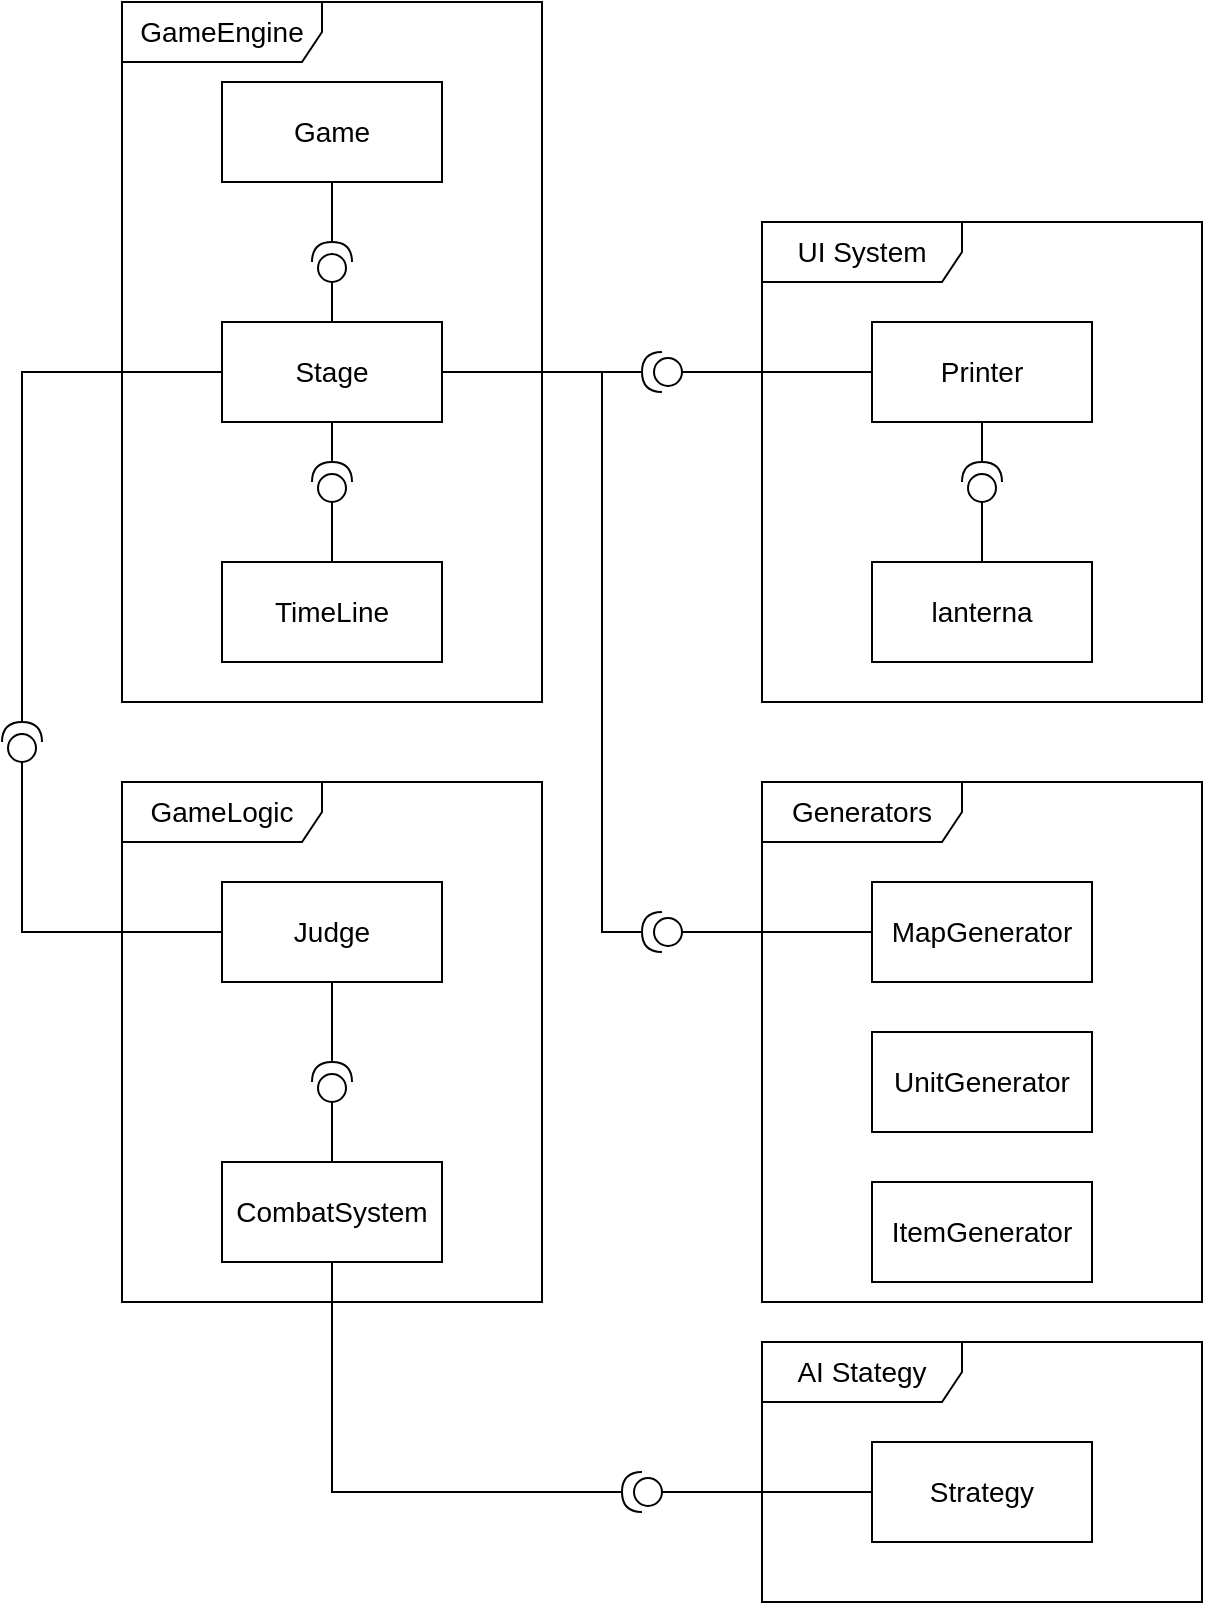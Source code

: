 <mxfile version="21.0.6" type="device" pages="2"><diagram name="Page-1" id="oh_E4h4Tl1ILO5PPJacI"><mxGraphModel dx="1350" dy="810" grid="1" gridSize="10" guides="1" tooltips="1" connect="1" arrows="1" fold="1" page="1" pageScale="1" pageWidth="850" pageHeight="1100" math="0" shadow="0"><root><mxCell id="0"/><mxCell id="1" parent="0"/><mxCell id="IXHeTLjGEAjA71b4IykT-1" value="&lt;font style=&quot;font-size: 14px;&quot;&gt;GameEngine&lt;/font&gt;" style="shape=umlFrame;whiteSpace=wrap;html=1;pointerEvents=0;width=100;height=30;fontSize=14;" vertex="1" parent="1"><mxGeometry x="90" y="110" width="210" height="350" as="geometry"/></mxCell><mxCell id="IXHeTLjGEAjA71b4IykT-22" style="edgeStyle=orthogonalEdgeStyle;rounded=0;orthogonalLoop=1;jettySize=auto;html=1;entryX=1;entryY=0.5;entryDx=0;entryDy=0;entryPerimeter=0;endArrow=none;endFill=0;" edge="1" parent="1" source="IXHeTLjGEAjA71b4IykT-2" target="IXHeTLjGEAjA71b4IykT-20"><mxGeometry relative="1" as="geometry"/></mxCell><mxCell id="IXHeTLjGEAjA71b4IykT-30" style="edgeStyle=orthogonalEdgeStyle;rounded=0;orthogonalLoop=1;jettySize=auto;html=1;entryX=1;entryY=0.5;entryDx=0;entryDy=0;entryPerimeter=0;endArrow=none;endFill=0;" edge="1" parent="1" source="IXHeTLjGEAjA71b4IykT-2" target="IXHeTLjGEAjA71b4IykT-28"><mxGeometry relative="1" as="geometry"><Array as="points"><mxPoint x="330" y="295"/><mxPoint x="330" y="575"/></Array></mxGeometry></mxCell><mxCell id="IXHeTLjGEAjA71b4IykT-39" style="edgeStyle=orthogonalEdgeStyle;rounded=0;orthogonalLoop=1;jettySize=auto;html=1;entryX=1;entryY=0.5;entryDx=0;entryDy=0;entryPerimeter=0;endArrow=none;endFill=0;" edge="1" parent="1" source="IXHeTLjGEAjA71b4IykT-2" target="IXHeTLjGEAjA71b4IykT-38"><mxGeometry relative="1" as="geometry"/></mxCell><mxCell id="IXHeTLjGEAjA71b4IykT-2" value="Stage" style="html=1;whiteSpace=wrap;fontSize=14;" vertex="1" parent="1"><mxGeometry x="140" y="270" width="110" height="50" as="geometry"/></mxCell><mxCell id="IXHeTLjGEAjA71b4IykT-3" value="TimeLine" style="html=1;whiteSpace=wrap;fontSize=14;" vertex="1" parent="1"><mxGeometry x="140" y="390" width="110" height="50" as="geometry"/></mxCell><mxCell id="IXHeTLjGEAjA71b4IykT-4" value="&lt;font style=&quot;font-size: 14px;&quot;&gt;Generators&lt;/font&gt;" style="shape=umlFrame;whiteSpace=wrap;html=1;pointerEvents=0;width=100;height=30;fontSize=14;" vertex="1" parent="1"><mxGeometry x="410" y="500" width="220" height="260" as="geometry"/></mxCell><mxCell id="IXHeTLjGEAjA71b4IykT-5" value="MapGenerator" style="html=1;whiteSpace=wrap;fontSize=14;" vertex="1" parent="1"><mxGeometry x="465" y="550" width="110" height="50" as="geometry"/></mxCell><mxCell id="IXHeTLjGEAjA71b4IykT-6" value="UnitGenerator" style="html=1;whiteSpace=wrap;fontSize=14;" vertex="1" parent="1"><mxGeometry x="465" y="625" width="110" height="50" as="geometry"/></mxCell><mxCell id="IXHeTLjGEAjA71b4IykT-7" value="&lt;font style=&quot;font-size: 14px;&quot;&gt;UI System&lt;/font&gt;" style="shape=umlFrame;whiteSpace=wrap;html=1;pointerEvents=0;width=100;height=30;fontSize=14;" vertex="1" parent="1"><mxGeometry x="410" y="220" width="220" height="240" as="geometry"/></mxCell><mxCell id="IXHeTLjGEAjA71b4IykT-26" style="edgeStyle=orthogonalEdgeStyle;rounded=0;orthogonalLoop=1;jettySize=auto;html=1;entryX=1;entryY=0.5;entryDx=0;entryDy=0;entryPerimeter=0;endArrow=none;endFill=0;" edge="1" parent="1" source="IXHeTLjGEAjA71b4IykT-8" target="IXHeTLjGEAjA71b4IykT-24"><mxGeometry relative="1" as="geometry"/></mxCell><mxCell id="IXHeTLjGEAjA71b4IykT-8" value="Printer" style="html=1;whiteSpace=wrap;fontSize=14;" vertex="1" parent="1"><mxGeometry x="465" y="270" width="110" height="50" as="geometry"/></mxCell><mxCell id="IXHeTLjGEAjA71b4IykT-9" value="lanterna" style="html=1;whiteSpace=wrap;fontSize=14;" vertex="1" parent="1"><mxGeometry x="465" y="390" width="110" height="50" as="geometry"/></mxCell><mxCell id="IXHeTLjGEAjA71b4IykT-10" value="&lt;font style=&quot;font-size: 14px;&quot;&gt;AI Stategy&lt;/font&gt;" style="shape=umlFrame;whiteSpace=wrap;html=1;pointerEvents=0;width=100;height=30;fontSize=14;" vertex="1" parent="1"><mxGeometry x="410" y="780" width="220" height="130" as="geometry"/></mxCell><mxCell id="IXHeTLjGEAjA71b4IykT-11" value="Strategy" style="html=1;whiteSpace=wrap;fontSize=14;" vertex="1" parent="1"><mxGeometry x="465" y="830" width="110" height="50" as="geometry"/></mxCell><mxCell id="IXHeTLjGEAjA71b4IykT-13" value="&lt;font style=&quot;font-size: 14px;&quot;&gt;GameLogic&lt;/font&gt;" style="shape=umlFrame;whiteSpace=wrap;html=1;pointerEvents=0;width=100;height=30;fontSize=14;" vertex="1" parent="1"><mxGeometry x="90" y="500" width="210" height="260" as="geometry"/></mxCell><mxCell id="IXHeTLjGEAjA71b4IykT-33" style="edgeStyle=orthogonalEdgeStyle;rounded=0;orthogonalLoop=1;jettySize=auto;html=1;entryX=1;entryY=0.5;entryDx=0;entryDy=0;entryPerimeter=0;endArrow=none;endFill=0;" edge="1" parent="1" source="IXHeTLjGEAjA71b4IykT-14" target="IXHeTLjGEAjA71b4IykT-32"><mxGeometry relative="1" as="geometry"/></mxCell><mxCell id="IXHeTLjGEAjA71b4IykT-14" value="Judge" style="html=1;whiteSpace=wrap;fontSize=14;" vertex="1" parent="1"><mxGeometry x="140" y="550" width="110" height="50" as="geometry"/></mxCell><mxCell id="IXHeTLjGEAjA71b4IykT-15" value="CombatSystem" style="html=1;whiteSpace=wrap;fontSize=14;" vertex="1" parent="1"><mxGeometry x="140" y="690" width="110" height="50" as="geometry"/></mxCell><mxCell id="IXHeTLjGEAjA71b4IykT-17" style="edgeStyle=orthogonalEdgeStyle;rounded=0;orthogonalLoop=1;jettySize=auto;html=1;endArrow=none;endFill=0;" edge="1" parent="1" source="IXHeTLjGEAjA71b4IykT-16" target="IXHeTLjGEAjA71b4IykT-2"><mxGeometry relative="1" as="geometry"/></mxCell><mxCell id="IXHeTLjGEAjA71b4IykT-19" style="edgeStyle=orthogonalEdgeStyle;rounded=0;orthogonalLoop=1;jettySize=auto;html=1;endArrow=none;endFill=0;" edge="1" parent="1" source="IXHeTLjGEAjA71b4IykT-16" target="IXHeTLjGEAjA71b4IykT-3"><mxGeometry relative="1" as="geometry"/></mxCell><mxCell id="IXHeTLjGEAjA71b4IykT-16" value="" style="shape=providedRequiredInterface;html=1;verticalLabelPosition=bottom;sketch=0;direction=north;" vertex="1" parent="1"><mxGeometry x="185" y="340" width="20" height="20" as="geometry"/></mxCell><mxCell id="IXHeTLjGEAjA71b4IykT-23" style="edgeStyle=orthogonalEdgeStyle;rounded=0;orthogonalLoop=1;jettySize=auto;html=1;endArrow=none;endFill=0;" edge="1" parent="1" source="IXHeTLjGEAjA71b4IykT-20" target="IXHeTLjGEAjA71b4IykT-8"><mxGeometry relative="1" as="geometry"/></mxCell><mxCell id="IXHeTLjGEAjA71b4IykT-20" value="" style="shape=providedRequiredInterface;html=1;verticalLabelPosition=bottom;sketch=0;direction=west;" vertex="1" parent="1"><mxGeometry x="350" y="285" width="20" height="20" as="geometry"/></mxCell><mxCell id="IXHeTLjGEAjA71b4IykT-27" style="edgeStyle=orthogonalEdgeStyle;rounded=0;orthogonalLoop=1;jettySize=auto;html=1;endArrow=none;endFill=0;" edge="1" parent="1" source="IXHeTLjGEAjA71b4IykT-24" target="IXHeTLjGEAjA71b4IykT-9"><mxGeometry relative="1" as="geometry"/></mxCell><mxCell id="IXHeTLjGEAjA71b4IykT-24" value="" style="shape=providedRequiredInterface;html=1;verticalLabelPosition=bottom;sketch=0;direction=north;" vertex="1" parent="1"><mxGeometry x="510" y="340" width="20" height="20" as="geometry"/></mxCell><mxCell id="IXHeTLjGEAjA71b4IykT-31" style="edgeStyle=orthogonalEdgeStyle;rounded=0;orthogonalLoop=1;jettySize=auto;html=1;endArrow=none;endFill=0;" edge="1" parent="1" source="IXHeTLjGEAjA71b4IykT-28" target="IXHeTLjGEAjA71b4IykT-5"><mxGeometry relative="1" as="geometry"/></mxCell><mxCell id="IXHeTLjGEAjA71b4IykT-28" value="" style="shape=providedRequiredInterface;html=1;verticalLabelPosition=bottom;sketch=0;direction=west;" vertex="1" parent="1"><mxGeometry x="350" y="565" width="20" height="20" as="geometry"/></mxCell><mxCell id="IXHeTLjGEAjA71b4IykT-34" style="edgeStyle=orthogonalEdgeStyle;rounded=0;orthogonalLoop=1;jettySize=auto;html=1;endArrow=none;endFill=0;" edge="1" parent="1" source="IXHeTLjGEAjA71b4IykT-32" target="IXHeTLjGEAjA71b4IykT-15"><mxGeometry relative="1" as="geometry"/></mxCell><mxCell id="IXHeTLjGEAjA71b4IykT-32" value="" style="shape=providedRequiredInterface;html=1;verticalLabelPosition=bottom;sketch=0;direction=north;" vertex="1" parent="1"><mxGeometry x="185" y="640" width="20" height="20" as="geometry"/></mxCell><mxCell id="IXHeTLjGEAjA71b4IykT-36" style="edgeStyle=orthogonalEdgeStyle;rounded=0;orthogonalLoop=1;jettySize=auto;html=1;endArrow=none;endFill=0;" edge="1" parent="1" source="IXHeTLjGEAjA71b4IykT-35" target="IXHeTLjGEAjA71b4IykT-11"><mxGeometry relative="1" as="geometry"/></mxCell><mxCell id="IXHeTLjGEAjA71b4IykT-37" style="edgeStyle=orthogonalEdgeStyle;rounded=0;orthogonalLoop=1;jettySize=auto;html=1;endArrow=none;endFill=0;" edge="1" parent="1" source="IXHeTLjGEAjA71b4IykT-35" target="IXHeTLjGEAjA71b4IykT-15"><mxGeometry relative="1" as="geometry"/></mxCell><mxCell id="IXHeTLjGEAjA71b4IykT-35" value="" style="shape=providedRequiredInterface;html=1;verticalLabelPosition=bottom;sketch=0;direction=west;" vertex="1" parent="1"><mxGeometry x="340" y="845" width="20" height="20" as="geometry"/></mxCell><mxCell id="IXHeTLjGEAjA71b4IykT-40" style="edgeStyle=orthogonalEdgeStyle;rounded=0;orthogonalLoop=1;jettySize=auto;html=1;endArrow=none;endFill=0;" edge="1" parent="1" source="IXHeTLjGEAjA71b4IykT-38" target="IXHeTLjGEAjA71b4IykT-14"><mxGeometry relative="1" as="geometry"><Array as="points"><mxPoint x="40" y="575"/></Array></mxGeometry></mxCell><mxCell id="IXHeTLjGEAjA71b4IykT-38" value="" style="shape=providedRequiredInterface;html=1;verticalLabelPosition=bottom;sketch=0;direction=north;" vertex="1" parent="1"><mxGeometry x="30" y="470" width="20" height="20" as="geometry"/></mxCell><mxCell id="ZeTfP4AY9sDKiRZOPkQJ-1" value="Game" style="html=1;whiteSpace=wrap;fontSize=14;" vertex="1" parent="1"><mxGeometry x="140" y="150" width="110" height="50" as="geometry"/></mxCell><mxCell id="ZeTfP4AY9sDKiRZOPkQJ-4" style="edgeStyle=orthogonalEdgeStyle;rounded=0;orthogonalLoop=1;jettySize=auto;html=1;endArrow=none;endFill=0;" edge="1" parent="1" source="ZeTfP4AY9sDKiRZOPkQJ-3" target="IXHeTLjGEAjA71b4IykT-2"><mxGeometry relative="1" as="geometry"/></mxCell><mxCell id="ZeTfP4AY9sDKiRZOPkQJ-5" style="edgeStyle=orthogonalEdgeStyle;rounded=0;orthogonalLoop=1;jettySize=auto;html=1;endArrow=none;endFill=0;" edge="1" parent="1" source="ZeTfP4AY9sDKiRZOPkQJ-3" target="ZeTfP4AY9sDKiRZOPkQJ-1"><mxGeometry relative="1" as="geometry"/></mxCell><mxCell id="ZeTfP4AY9sDKiRZOPkQJ-3" value="" style="shape=providedRequiredInterface;html=1;verticalLabelPosition=bottom;sketch=0;direction=north;" vertex="1" parent="1"><mxGeometry x="185" y="230" width="20" height="20" as="geometry"/></mxCell><mxCell id="KaTWYuslqhWYwUxkJEud-1" value="ItemGenerator" style="html=1;whiteSpace=wrap;fontSize=14;" vertex="1" parent="1"><mxGeometry x="465" y="700" width="110" height="50" as="geometry"/></mxCell></root></mxGraphModel></diagram><diagram id="y90xZR6P4NoVcFYYWYqE" name="Page-2"><mxGraphModel dx="1350" dy="810" grid="1" gridSize="10" guides="1" tooltips="1" connect="1" arrows="1" fold="1" page="1" pageScale="1" pageWidth="850" pageHeight="1100" math="0" shadow="0"><root><mxCell id="0"/><mxCell id="1" parent="0"/><mxCell id="H489SDsa-5crAyoHNdo2-1" value="Game" style="swimlane;fontStyle=0;childLayout=stackLayout;horizontal=1;startSize=26;fillColor=none;horizontalStack=0;resizeParent=1;resizeParentMax=0;resizeLast=0;collapsible=1;marginBottom=0;whiteSpace=wrap;html=1;fontSize=14;" vertex="1" parent="1"><mxGeometry x="320" y="360" width="140" height="52" as="geometry"/></mxCell><mxCell id="H489SDsa-5crAyoHNdo2-2" value="+ start()" style="text;strokeColor=none;fillColor=none;align=left;verticalAlign=top;spacingLeft=4;spacingRight=4;overflow=hidden;rotatable=0;points=[[0,0.5],[1,0.5]];portConstraint=eastwest;whiteSpace=wrap;html=1;fontSize=14;" vertex="1" parent="H489SDsa-5crAyoHNdo2-1"><mxGeometry y="26" width="140" height="26" as="geometry"/></mxCell><mxCell id="H489SDsa-5crAyoHNdo2-7" style="edgeStyle=orthogonalEdgeStyle;rounded=0;orthogonalLoop=1;jettySize=auto;html=1;endArrow=diamondThin;endFill=1;endSize=18;" edge="1" parent="1" source="H489SDsa-5crAyoHNdo2-5" target="H489SDsa-5crAyoHNdo2-1"><mxGeometry relative="1" as="geometry"/></mxCell><mxCell id="H489SDsa-5crAyoHNdo2-5" value="Stage" style="swimlane;fontStyle=0;childLayout=stackLayout;horizontal=1;startSize=26;fillColor=none;horizontalStack=0;resizeParent=1;resizeParentMax=0;resizeLast=0;collapsible=1;marginBottom=0;whiteSpace=wrap;html=1;fontSize=14;" vertex="1" parent="1"><mxGeometry x="320" y="480" width="140" height="52" as="geometry"/></mxCell><mxCell id="H489SDsa-5crAyoHNdo2-6" value="+ start()" style="text;strokeColor=none;fillColor=none;align=left;verticalAlign=top;spacingLeft=4;spacingRight=4;overflow=hidden;rotatable=0;points=[[0,0.5],[1,0.5]];portConstraint=eastwest;whiteSpace=wrap;html=1;fontSize=14;" vertex="1" parent="H489SDsa-5crAyoHNdo2-5"><mxGeometry y="26" width="140" height="26" as="geometry"/></mxCell><mxCell id="WEevo_FLt52uymva6fkJ-2" style="edgeStyle=orthogonalEdgeStyle;rounded=0;orthogonalLoop=1;jettySize=auto;html=1;endSize=18;endArrow=diamondThin;endFill=1;" edge="1" parent="1" source="H489SDsa-5crAyoHNdo2-8" target="H489SDsa-5crAyoHNdo2-5"><mxGeometry relative="1" as="geometry"/></mxCell><mxCell id="H489SDsa-5crAyoHNdo2-8" value="TimeLine" style="swimlane;fontStyle=0;childLayout=stackLayout;horizontal=1;startSize=26;fillColor=none;horizontalStack=0;resizeParent=1;resizeParentMax=0;resizeLast=0;collapsible=1;marginBottom=0;whiteSpace=wrap;html=1;fontSize=14;" vertex="1" parent="1"><mxGeometry x="300" y="600" width="180" height="80" as="geometry"/></mxCell><mxCell id="H489SDsa-5crAyoHNdo2-9" value="+ getActiveUnits() : []Units" style="text;strokeColor=none;fillColor=none;align=left;verticalAlign=top;spacingLeft=4;spacingRight=4;overflow=hidden;rotatable=0;points=[[0,0.5],[1,0.5]];portConstraint=eastwest;whiteSpace=wrap;html=1;fontSize=14;" vertex="1" parent="H489SDsa-5crAyoHNdo2-8"><mxGeometry y="26" width="180" height="24" as="geometry"/></mxCell><mxCell id="WEevo_FLt52uymva6fkJ-1" value="+ getDeltaTime()" style="text;strokeColor=none;fillColor=none;align=left;verticalAlign=top;spacingLeft=4;spacingRight=4;overflow=hidden;rotatable=0;points=[[0,0.5],[1,0.5]];portConstraint=eastwest;whiteSpace=wrap;html=1;fontSize=14;" vertex="1" parent="H489SDsa-5crAyoHNdo2-8"><mxGeometry y="50" width="180" height="30" as="geometry"/></mxCell><mxCell id="WEevo_FLt52uymva6fkJ-3" value="GameEngine" style="shape=umlFrame;whiteSpace=wrap;html=1;pointerEvents=0;width=90;height=30;" vertex="1" parent="1"><mxGeometry x="270" y="320" width="250" height="380" as="geometry"/></mxCell><mxCell id="WEevo_FLt52uymva6fkJ-5" value="&amp;lt;&amp;lt;Interface&amp;gt;&amp;gt;&lt;br&gt;Drawable" style="swimlane;fontStyle=0;childLayout=stackLayout;horizontal=1;startSize=40;fillColor=none;horizontalStack=0;resizeParent=1;resizeParentMax=0;resizeLast=0;collapsible=1;marginBottom=0;whiteSpace=wrap;html=1;fontSize=14;" vertex="1" parent="1"><mxGeometry x="870" y="360" width="180" height="118" as="geometry"/></mxCell><mxCell id="WEevo_FLt52uymva6fkJ-6" value="+ getChar() : Char" style="text;strokeColor=none;fillColor=none;align=left;verticalAlign=top;spacingLeft=4;spacingRight=4;overflow=hidden;rotatable=0;points=[[0,0.5],[1,0.5]];portConstraint=eastwest;whiteSpace=wrap;html=1;fontSize=14;" vertex="1" parent="WEevo_FLt52uymva6fkJ-5"><mxGeometry y="40" width="180" height="26" as="geometry"/></mxCell><mxCell id="WEevo_FLt52uymva6fkJ-8" value="+ getForeground() : Color" style="text;strokeColor=none;fillColor=none;align=left;verticalAlign=top;spacingLeft=4;spacingRight=4;overflow=hidden;rotatable=0;points=[[0,0.5],[1,0.5]];portConstraint=eastwest;whiteSpace=wrap;html=1;fontSize=14;" vertex="1" parent="WEevo_FLt52uymva6fkJ-5"><mxGeometry y="66" width="180" height="26" as="geometry"/></mxCell><mxCell id="WEevo_FLt52uymva6fkJ-9" value="+ getBackground() : Color" style="text;strokeColor=none;fillColor=none;align=left;verticalAlign=top;spacingLeft=4;spacingRight=4;overflow=hidden;rotatable=0;points=[[0,0.5],[1,0.5]];portConstraint=eastwest;whiteSpace=wrap;html=1;fontSize=14;" vertex="1" parent="WEevo_FLt52uymva6fkJ-5"><mxGeometry y="92" width="180" height="26" as="geometry"/></mxCell><mxCell id="WEevo_FLt52uymva6fkJ-11" style="edgeStyle=orthogonalEdgeStyle;rounded=0;orthogonalLoop=1;jettySize=auto;html=1;endArrow=block;endFill=0;dashed=1;endSize=12;dashPattern=1 4;" edge="1" parent="1" source="WEevo_FLt52uymva6fkJ-10" target="WEevo_FLt52uymva6fkJ-5"><mxGeometry relative="1" as="geometry"/></mxCell><mxCell id="WEevo_FLt52uymva6fkJ-10" value="Cell" style="html=1;whiteSpace=wrap;fontSize=14;" vertex="1" parent="1"><mxGeometry x="905" y="560" width="110" height="50" as="geometry"/></mxCell><mxCell id="WEevo_FLt52uymva6fkJ-18" style="edgeStyle=orthogonalEdgeStyle;rounded=0;orthogonalLoop=1;jettySize=auto;html=1;dashed=1;dashPattern=1 4;endSize=12;endArrow=block;endFill=0;" edge="1" parent="1" source="WEevo_FLt52uymva6fkJ-12" target="WEevo_FLt52uymva6fkJ-5"><mxGeometry relative="1" as="geometry"><Array as="points"><mxPoint x="1060" y="705"/><mxPoint x="1060" y="520"/><mxPoint x="960" y="520"/></Array></mxGeometry></mxCell><mxCell id="WEevo_FLt52uymva6fkJ-20" style="edgeStyle=orthogonalEdgeStyle;rounded=0;orthogonalLoop=1;jettySize=auto;html=1;endArrow=diamondThin;endFill=1;endSize=18;" edge="1" parent="1" source="WEevo_FLt52uymva6fkJ-12" target="WEevo_FLt52uymva6fkJ-10"><mxGeometry relative="1" as="geometry"/></mxCell><mxCell id="WEevo_FLt52uymva6fkJ-12" value="Wall" style="html=1;whiteSpace=wrap;fontSize=14;" vertex="1" parent="1"><mxGeometry x="905" y="680" width="110" height="50" as="geometry"/></mxCell><mxCell id="WEevo_FLt52uymva6fkJ-16" style="edgeStyle=orthogonalEdgeStyle;rounded=0;orthogonalLoop=1;jettySize=auto;html=1;dashed=1;dashPattern=1 4;endArrow=block;endFill=0;endSize=12;" edge="1" parent="1" source="WEevo_FLt52uymva6fkJ-13" target="WEevo_FLt52uymva6fkJ-5"><mxGeometry relative="1" as="geometry"><Array as="points"><mxPoint x="1150" y="520"/><mxPoint x="960" y="520"/></Array></mxGeometry></mxCell><mxCell id="WEevo_FLt52uymva6fkJ-21" style="edgeStyle=orthogonalEdgeStyle;rounded=0;orthogonalLoop=1;jettySize=auto;html=1;" edge="1" parent="1" source="WEevo_FLt52uymva6fkJ-13" target="WEevo_FLt52uymva6fkJ-10"><mxGeometry relative="1" as="geometry"><Array as="points"><mxPoint x="1135" y="640"/><mxPoint x="960" y="640"/></Array></mxGeometry></mxCell><mxCell id="WEevo_FLt52uymva6fkJ-13" value="Floor" style="html=1;whiteSpace=wrap;fontSize=14;" vertex="1" parent="1"><mxGeometry x="1080" y="680" width="110" height="50" as="geometry"/></mxCell><mxCell id="WEevo_FLt52uymva6fkJ-17" style="edgeStyle=orthogonalEdgeStyle;rounded=0;orthogonalLoop=1;jettySize=auto;html=1;dashed=1;dashPattern=1 4;endArrow=block;endFill=0;endSize=12;" edge="1" parent="1" source="WEevo_FLt52uymva6fkJ-14" target="WEevo_FLt52uymva6fkJ-5"><mxGeometry relative="1" as="geometry"><Array as="points"><mxPoint x="730" y="520"/><mxPoint x="960" y="520"/></Array></mxGeometry></mxCell><mxCell id="WEevo_FLt52uymva6fkJ-19" style="edgeStyle=orthogonalEdgeStyle;rounded=0;orthogonalLoop=1;jettySize=auto;html=1;endArrow=diamondThin;endFill=1;endSize=18;" edge="1" parent="1" source="WEevo_FLt52uymva6fkJ-14" target="WEevo_FLt52uymva6fkJ-10"><mxGeometry relative="1" as="geometry"><Array as="points"><mxPoint x="750" y="640"/><mxPoint x="960" y="640"/></Array></mxGeometry></mxCell><mxCell id="WEevo_FLt52uymva6fkJ-14" value="Mob" style="swimlane;fontStyle=0;childLayout=stackLayout;horizontal=1;startSize=26;fillColor=none;horizontalStack=0;resizeParent=1;resizeParentMax=0;resizeLast=0;collapsible=1;marginBottom=0;whiteSpace=wrap;html=1;fontSize=14;" vertex="1" parent="1"><mxGeometry x="680" y="680" width="140" height="52" as="geometry"/></mxCell><mxCell id="WEevo_FLt52uymva6fkJ-15" value="+ fields..." style="text;strokeColor=none;fillColor=none;align=left;verticalAlign=top;spacingLeft=4;spacingRight=4;overflow=hidden;rotatable=0;points=[[0,0.5],[1,0.5]];portConstraint=eastwest;whiteSpace=wrap;html=1;fontSize=14;" vertex="1" parent="WEevo_FLt52uymva6fkJ-14"><mxGeometry y="26" width="140" height="26" as="geometry"/></mxCell><mxCell id="WEevo_FLt52uymva6fkJ-24" style="edgeStyle=orthogonalEdgeStyle;rounded=0;orthogonalLoop=1;jettySize=auto;html=1;endArrow=diamondThin;endFill=0;endSize=18;" edge="1" parent="1" source="WEevo_FLt52uymva6fkJ-22" target="WEevo_FLt52uymva6fkJ-13"><mxGeometry relative="1" as="geometry"/></mxCell><mxCell id="WEevo_FLt52uymva6fkJ-28" style="edgeStyle=orthogonalEdgeStyle;rounded=0;orthogonalLoop=1;jettySize=auto;html=1;endArrow=diamondThin;endFill=0;endSize=18;" edge="1" parent="1" source="WEevo_FLt52uymva6fkJ-22" target="WEevo_FLt52uymva6fkJ-29"><mxGeometry relative="1" as="geometry"><Array as="points"><mxPoint x="1040" y="866"/><mxPoint x="1040" y="866"/></Array></mxGeometry></mxCell><mxCell id="WEevo_FLt52uymva6fkJ-22" value="Item" style="swimlane;fontStyle=0;childLayout=stackLayout;horizontal=1;startSize=26;fillColor=none;horizontalStack=0;resizeParent=1;resizeParentMax=0;resizeLast=0;collapsible=1;marginBottom=0;whiteSpace=wrap;html=1;fontSize=14;" vertex="1" parent="1"><mxGeometry x="1065" y="840" width="140" height="52" as="geometry"/></mxCell><mxCell id="WEevo_FLt52uymva6fkJ-23" value="+ modifiers..." style="text;strokeColor=none;fillColor=none;align=left;verticalAlign=top;spacingLeft=4;spacingRight=4;overflow=hidden;rotatable=0;points=[[0,0.5],[1,0.5]];portConstraint=eastwest;whiteSpace=wrap;html=1;fontSize=14;" vertex="1" parent="WEevo_FLt52uymva6fkJ-22"><mxGeometry y="26" width="140" height="26" as="geometry"/></mxCell><mxCell id="WEevo_FLt52uymva6fkJ-33" style="edgeStyle=orthogonalEdgeStyle;rounded=0;orthogonalLoop=1;jettySize=auto;html=1;endArrow=block;endFill=0;endSize=12;" edge="1" parent="1" source="WEevo_FLt52uymva6fkJ-25" target="WEevo_FLt52uymva6fkJ-14"><mxGeometry relative="1" as="geometry"/></mxCell><mxCell id="WEevo_FLt52uymva6fkJ-25" value="Player" style="swimlane;fontStyle=0;childLayout=stackLayout;horizontal=1;startSize=26;fillColor=none;horizontalStack=0;resizeParent=1;resizeParentMax=0;resizeLast=0;collapsible=1;marginBottom=0;whiteSpace=wrap;html=1;fontSize=14;" vertex="1" parent="1"><mxGeometry x="680" y="840" width="140" height="52" as="geometry"/></mxCell><mxCell id="WEevo_FLt52uymva6fkJ-26" value="+ level, xp..." style="text;strokeColor=none;fillColor=none;align=left;verticalAlign=top;spacingLeft=4;spacingRight=4;overflow=hidden;rotatable=0;points=[[0,0.5],[1,0.5]];portConstraint=eastwest;whiteSpace=wrap;html=1;fontSize=14;" vertex="1" parent="WEevo_FLt52uymva6fkJ-25"><mxGeometry y="26" width="140" height="26" as="geometry"/></mxCell><mxCell id="WEevo_FLt52uymva6fkJ-31" style="edgeStyle=orthogonalEdgeStyle;rounded=0;orthogonalLoop=1;jettySize=auto;html=1;endArrow=diamondThin;endFill=1;endSize=18;" edge="1" parent="1" source="WEevo_FLt52uymva6fkJ-29" target="WEevo_FLt52uymva6fkJ-25"><mxGeometry relative="1" as="geometry"><Array as="points"><mxPoint x="870" y="866"/><mxPoint x="870" y="866"/></Array></mxGeometry></mxCell><mxCell id="WEevo_FLt52uymva6fkJ-29" value="Inventary" style="swimlane;fontStyle=0;childLayout=stackLayout;horizontal=1;startSize=26;fillColor=none;horizontalStack=0;resizeParent=1;resizeParentMax=0;resizeLast=0;collapsible=1;marginBottom=0;whiteSpace=wrap;html=1;fontSize=14;" vertex="1" parent="1"><mxGeometry x="880" y="840" width="140" height="78" as="geometry"/></mxCell><mxCell id="WEevo_FLt52uymva6fkJ-30" value="+ equipt : []Item" style="text;strokeColor=none;fillColor=none;align=left;verticalAlign=top;spacingLeft=4;spacingRight=4;overflow=hidden;rotatable=0;points=[[0,0.5],[1,0.5]];portConstraint=eastwest;whiteSpace=wrap;html=1;fontSize=14;" vertex="1" parent="WEevo_FLt52uymva6fkJ-29"><mxGeometry y="26" width="140" height="26" as="geometry"/></mxCell><mxCell id="WEevo_FLt52uymva6fkJ-32" value="+ inBack: []Item" style="text;strokeColor=none;fillColor=none;align=left;verticalAlign=top;spacingLeft=4;spacingRight=4;overflow=hidden;rotatable=0;points=[[0,0.5],[1,0.5]];portConstraint=eastwest;whiteSpace=wrap;html=1;fontSize=14;" vertex="1" parent="WEevo_FLt52uymva6fkJ-29"><mxGeometry y="52" width="140" height="26" as="geometry"/></mxCell><mxCell id="6q_Ra_uOlBFIgJWivQJ9-2" style="edgeStyle=orthogonalEdgeStyle;rounded=0;orthogonalLoop=1;jettySize=auto;html=1;endArrow=open;endFill=0;dashed=1;dashPattern=1 4;endSize=12;" edge="1" parent="1" source="WEevo_FLt52uymva6fkJ-34" target="WEevo_FLt52uymva6fkJ-36"><mxGeometry relative="1" as="geometry"/></mxCell><mxCell id="6q_Ra_uOlBFIgJWivQJ9-3" style="edgeStyle=orthogonalEdgeStyle;rounded=0;orthogonalLoop=1;jettySize=auto;html=1;endArrow=open;endFill=0;dashed=1;dashPattern=1 4;endSize=12;" edge="1" parent="1" source="WEevo_FLt52uymva6fkJ-34" target="WEevo_FLt52uymva6fkJ-5"><mxGeometry relative="1" as="geometry"><Array as="points"><mxPoint x="1110" y="386"/><mxPoint x="1110" y="386"/></Array></mxGeometry></mxCell><mxCell id="WEevo_FLt52uymva6fkJ-34" value="Printer" style="swimlane;fontStyle=0;childLayout=stackLayout;horizontal=1;startSize=26;fillColor=none;horizontalStack=0;resizeParent=1;resizeParentMax=0;resizeLast=0;collapsible=1;marginBottom=0;whiteSpace=wrap;html=1;fontSize=14;" vertex="1" parent="1"><mxGeometry x="1280" y="360" width="140" height="52" as="geometry"/></mxCell><mxCell id="WEevo_FLt52uymva6fkJ-35" value="+ draw(Map)" style="text;strokeColor=none;fillColor=none;align=left;verticalAlign=top;spacingLeft=4;spacingRight=4;overflow=hidden;rotatable=0;points=[[0,0.5],[1,0.5]];portConstraint=eastwest;whiteSpace=wrap;html=1;fontSize=14;" vertex="1" parent="WEevo_FLt52uymva6fkJ-34"><mxGeometry y="26" width="140" height="26" as="geometry"/></mxCell><mxCell id="WEevo_FLt52uymva6fkJ-36" value="lanterna" style="html=1;whiteSpace=wrap;fontSize=14;" vertex="1" parent="1"><mxGeometry x="1295" y="480" width="110" height="50" as="geometry"/></mxCell><mxCell id="6q_Ra_uOlBFIgJWivQJ9-1" value="&lt;font style=&quot;font-size: 14px;&quot;&gt;UI System&lt;/font&gt;" style="shape=umlFrame;whiteSpace=wrap;html=1;pointerEvents=0;width=100;height=30;fontSize=14;" vertex="1" parent="1"><mxGeometry x="1240" y="310" width="390" height="240" as="geometry"/></mxCell><mxCell id="6q_Ra_uOlBFIgJWivQJ9-4" value="Strategy" style="swimlane;fontStyle=0;childLayout=stackLayout;horizontal=1;startSize=26;fillColor=none;horizontalStack=0;resizeParent=1;resizeParentMax=0;resizeLast=0;collapsible=1;marginBottom=0;whiteSpace=wrap;html=1;fontSize=14;" vertex="1" parent="1"><mxGeometry x="1380" y="678" width="240" height="52" as="geometry"/></mxCell><mxCell id="6q_Ra_uOlBFIgJWivQJ9-5" value="+ getNextAction(Mob, Map) : Action" style="text;strokeColor=none;fillColor=none;align=left;verticalAlign=top;spacingLeft=4;spacingRight=4;overflow=hidden;rotatable=0;points=[[0,0.5],[1,0.5]];portConstraint=eastwest;whiteSpace=wrap;html=1;fontSize=14;" vertex="1" parent="6q_Ra_uOlBFIgJWivQJ9-4"><mxGeometry y="26" width="240" height="26" as="geometry"/></mxCell><mxCell id="6q_Ra_uOlBFIgJWivQJ9-8" value="CovardStrategy" style="html=1;whiteSpace=wrap;fontSize=14;" vertex="1" parent="1"><mxGeometry x="1435" y="790" width="130" height="50" as="geometry"/></mxCell><mxCell id="6q_Ra_uOlBFIgJWivQJ9-9" value="AgressiveStrategy" style="html=1;whiteSpace=wrap;fontSize=14;" vertex="1" parent="1"><mxGeometry x="1250" y="790" width="130" height="50" as="geometry"/></mxCell><mxCell id="6q_Ra_uOlBFIgJWivQJ9-12" style="edgeStyle=orthogonalEdgeStyle;rounded=0;orthogonalLoop=1;jettySize=auto;html=1;endArrow=open;endFill=0;dashed=1;endSize=12;dashPattern=1 4;" edge="1" parent="1" source="6q_Ra_uOlBFIgJWivQJ9-10" target="6q_Ra_uOlBFIgJWivQJ9-13"><mxGeometry relative="1" as="geometry"><Array as="points"><mxPoint x="1945" y="505"/><mxPoint x="1555" y="505"/></Array></mxGeometry></mxCell><mxCell id="6q_Ra_uOlBFIgJWivQJ9-15" style="edgeStyle=orthogonalEdgeStyle;rounded=0;orthogonalLoop=1;jettySize=auto;html=1;endArrow=block;endFill=0;endSize=12;" edge="1" parent="1" source="6q_Ra_uOlBFIgJWivQJ9-10" target="6q_Ra_uOlBFIgJWivQJ9-4"><mxGeometry relative="1" as="geometry"><Array as="points"><mxPoint x="1945" y="760"/><mxPoint x="1500" y="760"/></Array></mxGeometry></mxCell><mxCell id="6q_Ra_uOlBFIgJWivQJ9-10" value="PlayerStrategy" style="html=1;whiteSpace=wrap;fontSize=14;" vertex="1" parent="1"><mxGeometry x="1880" y="790" width="130" height="50" as="geometry"/></mxCell><mxCell id="6q_Ra_uOlBFIgJWivQJ9-11" value="PassiveStrategy" style="html=1;whiteSpace=wrap;fontSize=14;" vertex="1" parent="1"><mxGeometry x="1650" y="790" width="130" height="50" as="geometry"/></mxCell><mxCell id="6q_Ra_uOlBFIgJWivQJ9-14" style="edgeStyle=orthogonalEdgeStyle;rounded=0;orthogonalLoop=1;jettySize=auto;html=1;endArrow=open;endFill=0;dashed=1;dashPattern=1 4;endSize=12;" edge="1" parent="1" source="6q_Ra_uOlBFIgJWivQJ9-13" target="WEevo_FLt52uymva6fkJ-36"><mxGeometry relative="1" as="geometry"><Array as="points"><mxPoint x="1555" y="505"/></Array></mxGeometry></mxCell><mxCell id="6q_Ra_uOlBFIgJWivQJ9-13" value="InputAdapter" style="html=1;whiteSpace=wrap;fontSize=14;" vertex="1" parent="1"><mxGeometry x="1480" y="478" width="110" height="50" as="geometry"/></mxCell><mxCell id="6q_Ra_uOlBFIgJWivQJ9-16" style="edgeStyle=orthogonalEdgeStyle;rounded=0;orthogonalLoop=1;jettySize=auto;html=1;endArrow=block;endFill=0;endSize=12;" edge="1" parent="1" source="6q_Ra_uOlBFIgJWivQJ9-11" target="6q_Ra_uOlBFIgJWivQJ9-4"><mxGeometry relative="1" as="geometry"><mxPoint x="1955" y="800" as="sourcePoint"/><mxPoint x="1510" y="740" as="targetPoint"/><Array as="points"><mxPoint x="1720" y="760"/><mxPoint x="1500" y="760"/></Array></mxGeometry></mxCell><mxCell id="6q_Ra_uOlBFIgJWivQJ9-17" style="edgeStyle=orthogonalEdgeStyle;rounded=0;orthogonalLoop=1;jettySize=auto;html=1;endArrow=block;endFill=0;endSize=12;" edge="1" parent="1" source="6q_Ra_uOlBFIgJWivQJ9-8" target="6q_Ra_uOlBFIgJWivQJ9-4"><mxGeometry relative="1" as="geometry"><mxPoint x="1965" y="810" as="sourcePoint"/><mxPoint x="1520" y="750" as="targetPoint"/><Array as="points"><mxPoint x="1500" y="760"/><mxPoint x="1500" y="760"/></Array></mxGeometry></mxCell><mxCell id="6q_Ra_uOlBFIgJWivQJ9-18" style="edgeStyle=orthogonalEdgeStyle;rounded=0;orthogonalLoop=1;jettySize=auto;html=1;endArrow=block;endFill=0;endSize=12;" edge="1" parent="1" source="6q_Ra_uOlBFIgJWivQJ9-9" target="6q_Ra_uOlBFIgJWivQJ9-4"><mxGeometry relative="1" as="geometry"><mxPoint x="1975" y="820" as="sourcePoint"/><mxPoint x="1530" y="760" as="targetPoint"/><Array as="points"><mxPoint x="1315" y="760"/><mxPoint x="1500" y="760"/></Array></mxGeometry></mxCell><mxCell id="6q_Ra_uOlBFIgJWivQJ9-20" value="&lt;font style=&quot;font-size: 14px;&quot;&gt;AI System&lt;/font&gt;" style="shape=umlFrame;whiteSpace=wrap;html=1;pointerEvents=0;width=100;height=30;fontSize=14;" vertex="1" parent="1"><mxGeometry x="1230" y="640" width="800" height="240" as="geometry"/></mxCell><mxCell id="kPtpNdsUfxFzVvLydxDV-1" value="Map" style="swimlane;fontStyle=0;childLayout=stackLayout;horizontal=1;startSize=26;fillColor=none;horizontalStack=0;resizeParent=1;resizeParentMax=0;resizeLast=0;collapsible=1;marginBottom=0;whiteSpace=wrap;html=1;fontSize=14;" vertex="1" parent="1"><mxGeometry x="40" y="320" width="140" height="78" as="geometry"/></mxCell><mxCell id="kPtpNdsUfxFzVvLydxDV-2" value="+ get(Position) : Cell" style="text;strokeColor=none;fillColor=none;align=left;verticalAlign=top;spacingLeft=4;spacingRight=4;overflow=hidden;rotatable=0;points=[[0,0.5],[1,0.5]];portConstraint=eastwest;whiteSpace=wrap;html=1;fontSize=14;" vertex="1" parent="kPtpNdsUfxFzVvLydxDV-1"><mxGeometry y="26" width="140" height="26" as="geometry"/></mxCell><mxCell id="kPtpNdsUfxFzVvLydxDV-3" value="+ set(Cell, Position)" style="text;strokeColor=none;fillColor=none;align=left;verticalAlign=top;spacingLeft=4;spacingRight=4;overflow=hidden;rotatable=0;points=[[0,0.5],[1,0.5]];portConstraint=eastwest;whiteSpace=wrap;html=1;fontSize=14;" vertex="1" parent="kPtpNdsUfxFzVvLydxDV-1"><mxGeometry y="52" width="140" height="26" as="geometry"/></mxCell><mxCell id="YYOsVjKUL89r-cJy6b8T-1" style="edgeStyle=orthogonalEdgeStyle;rounded=0;orthogonalLoop=1;jettySize=auto;html=1;endArrow=diamondThin;endFill=1;endSize=18;" edge="1" parent="1" source="kPtpNdsUfxFzVvLydxDV-4" target="H489SDsa-5crAyoHNdo2-5"><mxGeometry relative="1" as="geometry"><Array as="points"><mxPoint x="130" y="506"/></Array></mxGeometry></mxCell><mxCell id="kPtpNdsUfxFzVvLydxDV-4" value="Judge" style="swimlane;fontStyle=0;childLayout=stackLayout;horizontal=1;startSize=26;fillColor=none;horizontalStack=0;resizeParent=1;resizeParentMax=0;resizeLast=0;collapsible=1;marginBottom=0;whiteSpace=wrap;html=1;fontSize=14;" vertex="1" parent="1"><mxGeometry x="50" y="872" width="160" height="52" as="geometry"/></mxCell><mxCell id="kPtpNdsUfxFzVvLydxDV-5" value="+ doAction(Mob, Map)" style="text;strokeColor=none;fillColor=none;align=left;verticalAlign=top;spacingLeft=4;spacingRight=4;overflow=hidden;rotatable=0;points=[[0,0.5],[1,0.5]];portConstraint=eastwest;whiteSpace=wrap;html=1;fontSize=14;" vertex="1" parent="kPtpNdsUfxFzVvLydxDV-4"><mxGeometry y="26" width="160" height="26" as="geometry"/></mxCell><mxCell id="kPtpNdsUfxFzVvLydxDV-9" style="edgeStyle=orthogonalEdgeStyle;rounded=0;orthogonalLoop=1;jettySize=auto;html=1;endArrow=diamondThin;endFill=1;endSize=18;" edge="1" parent="1" source="kPtpNdsUfxFzVvLydxDV-7" target="kPtpNdsUfxFzVvLydxDV-4"><mxGeometry relative="1" as="geometry"/></mxCell><mxCell id="kPtpNdsUfxFzVvLydxDV-7" value="CombatSystem" style="swimlane;fontStyle=0;childLayout=stackLayout;horizontal=1;startSize=26;fillColor=none;horizontalStack=0;resizeParent=1;resizeParentMax=0;resizeLast=0;collapsible=1;marginBottom=0;whiteSpace=wrap;html=1;fontSize=14;" vertex="1" parent="1"><mxGeometry x="50" y="1010" width="160" height="52" as="geometry"/></mxCell><mxCell id="kPtpNdsUfxFzVvLydxDV-8" value="+ battle(Mob, Mob)" style="text;strokeColor=none;fillColor=none;align=left;verticalAlign=top;spacingLeft=4;spacingRight=4;overflow=hidden;rotatable=0;points=[[0,0.5],[1,0.5]];portConstraint=eastwest;whiteSpace=wrap;html=1;fontSize=14;" vertex="1" parent="kPtpNdsUfxFzVvLydxDV-7"><mxGeometry y="26" width="160" height="26" as="geometry"/></mxCell><mxCell id="kPtpNdsUfxFzVvLydxDV-10" value="GameLogic" style="shape=umlFrame;whiteSpace=wrap;html=1;pointerEvents=0;width=90;height=30;" vertex="1" parent="1"><mxGeometry x="10" y="820" width="250" height="270" as="geometry"/></mxCell><mxCell id="s5igT96u5BOnZQx0bFrv-1" value="&lt;font style=&quot;font-size: 14px;&quot;&gt;Generators&lt;/font&gt;" style="shape=umlFrame;whiteSpace=wrap;html=1;pointerEvents=0;width=100;height=30;fontSize=14;" vertex="1" parent="1"><mxGeometry x="340" y="810" width="220" height="320" as="geometry"/></mxCell><mxCell id="s5igT96u5BOnZQx0bFrv-5" style="edgeStyle=orthogonalEdgeStyle;rounded=0;orthogonalLoop=1;jettySize=auto;html=1;dashed=1;dashPattern=1 4;endArrow=open;endFill=0;endSize=12;" edge="1" parent="1" source="s5igT96u5BOnZQx0bFrv-2" target="H489SDsa-5crAyoHNdo2-1"><mxGeometry relative="1" as="geometry"><Array as="points"><mxPoint x="600" y="885"/><mxPoint x="600" y="386"/></Array></mxGeometry></mxCell><mxCell id="s5igT96u5BOnZQx0bFrv-2" value="MapGenerator" style="html=1;whiteSpace=wrap;fontSize=14;" vertex="1" parent="1"><mxGeometry x="395" y="860" width="110" height="50" as="geometry"/></mxCell><mxCell id="s5igT96u5BOnZQx0bFrv-4" style="edgeStyle=orthogonalEdgeStyle;rounded=0;orthogonalLoop=1;jettySize=auto;html=1;endArrow=open;endFill=0;dashed=1;dashPattern=1 4;endSize=12;" edge="1" parent="1" source="s5igT96u5BOnZQx0bFrv-3" target="H489SDsa-5crAyoHNdo2-5"><mxGeometry relative="1" as="geometry"><Array as="points"><mxPoint x="580" y="985"/><mxPoint x="580" y="506"/></Array></mxGeometry></mxCell><mxCell id="s5igT96u5BOnZQx0bFrv-3" value="UnitGenerator" style="html=1;whiteSpace=wrap;fontSize=14;" vertex="1" parent="1"><mxGeometry x="395" y="960" width="110" height="50" as="geometry"/></mxCell><mxCell id="s5igT96u5BOnZQx0bFrv-7" style="edgeStyle=orthogonalEdgeStyle;rounded=0;orthogonalLoop=1;jettySize=auto;html=1;dashed=1;dashPattern=1 4;endArrow=open;endFill=0;endSize=12;" edge="1" parent="1" source="s5igT96u5BOnZQx0bFrv-6" target="H489SDsa-5crAyoHNdo2-5"><mxGeometry relative="1" as="geometry"><Array as="points"><mxPoint x="580" y="1085"/><mxPoint x="580" y="506"/></Array></mxGeometry></mxCell><mxCell id="s5igT96u5BOnZQx0bFrv-6" value="ItemGenerator" style="html=1;whiteSpace=wrap;fontSize=14;" vertex="1" parent="1"><mxGeometry x="395" y="1060" width="110" height="50" as="geometry"/></mxCell></root></mxGraphModel></diagram></mxfile>
